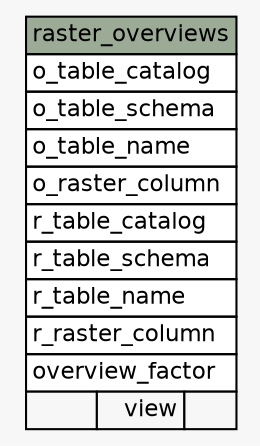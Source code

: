 // dot 2.40.1 on Linux 4.15.0-36-generic
// SchemaSpy rev Unknown
digraph "raster_overviews" {
  graph [
    rankdir="RL"
    bgcolor="#f7f7f7"
    nodesep="0.18"
    ranksep="0.46"
    fontname="Helvetica"
    fontsize="11"
  ];
  node [
    fontname="Helvetica"
    fontsize="11"
    shape="plaintext"
  ];
  edge [
    arrowsize="0.8"
  ];
  "raster_overviews" [
    label=<
    <TABLE BORDER="0" CELLBORDER="1" CELLSPACING="0" BGCOLOR="#ffffff">
      <TR><TD COLSPAN="3" BGCOLOR="#9bab96" ALIGN="CENTER">raster_overviews</TD></TR>
      <TR><TD PORT="o_table_catalog" COLSPAN="3" ALIGN="LEFT">o_table_catalog</TD></TR>
      <TR><TD PORT="o_table_schema" COLSPAN="3" ALIGN="LEFT">o_table_schema</TD></TR>
      <TR><TD PORT="o_table_name" COLSPAN="3" ALIGN="LEFT">o_table_name</TD></TR>
      <TR><TD PORT="o_raster_column" COLSPAN="3" ALIGN="LEFT">o_raster_column</TD></TR>
      <TR><TD PORT="r_table_catalog" COLSPAN="3" ALIGN="LEFT">r_table_catalog</TD></TR>
      <TR><TD PORT="r_table_schema" COLSPAN="3" ALIGN="LEFT">r_table_schema</TD></TR>
      <TR><TD PORT="r_table_name" COLSPAN="3" ALIGN="LEFT">r_table_name</TD></TR>
      <TR><TD PORT="r_raster_column" COLSPAN="3" ALIGN="LEFT">r_raster_column</TD></TR>
      <TR><TD PORT="overview_factor" COLSPAN="3" ALIGN="LEFT">overview_factor</TD></TR>
      <TR><TD ALIGN="LEFT" BGCOLOR="#f7f7f7">  </TD><TD ALIGN="RIGHT" BGCOLOR="#f7f7f7">view</TD><TD ALIGN="RIGHT" BGCOLOR="#f7f7f7">  </TD></TR>
    </TABLE>>
    URL="tables/raster_overviews.html"
    tooltip="raster_overviews"
  ];
}
